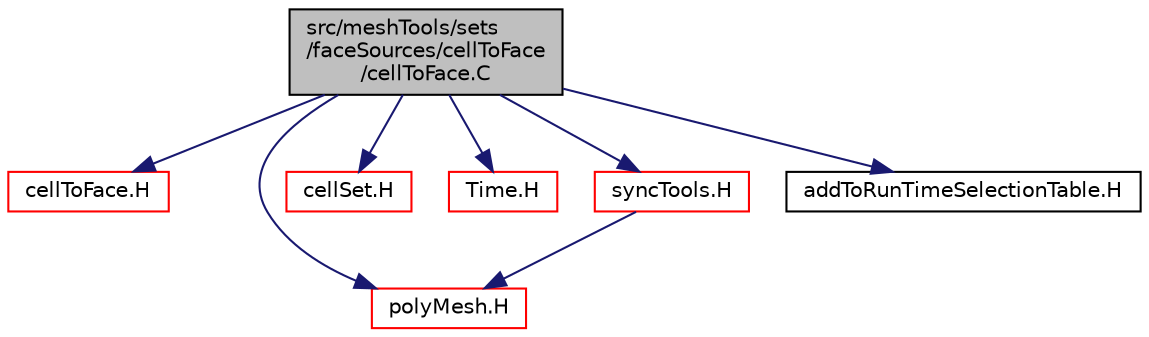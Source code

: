 digraph "src/meshTools/sets/faceSources/cellToFace/cellToFace.C"
{
  bgcolor="transparent";
  edge [fontname="Helvetica",fontsize="10",labelfontname="Helvetica",labelfontsize="10"];
  node [fontname="Helvetica",fontsize="10",shape=record];
  Node0 [label="src/meshTools/sets\l/faceSources/cellToFace\l/cellToFace.C",height=0.2,width=0.4,color="black", fillcolor="grey75", style="filled", fontcolor="black"];
  Node0 -> Node1 [color="midnightblue",fontsize="10",style="solid",fontname="Helvetica"];
  Node1 [label="cellToFace.H",height=0.2,width=0.4,color="red",URL="$a08678.html"];
  Node0 -> Node161 [color="midnightblue",fontsize="10",style="solid",fontname="Helvetica"];
  Node161 [label="polyMesh.H",height=0.2,width=0.4,color="red",URL="$a12398.html"];
  Node0 -> Node237 [color="midnightblue",fontsize="10",style="solid",fontname="Helvetica"];
  Node237 [label="cellSet.H",height=0.2,width=0.4,color="red",URL="$a08810.html"];
  Node0 -> Node239 [color="midnightblue",fontsize="10",style="solid",fontname="Helvetica"];
  Node239 [label="Time.H",height=0.2,width=0.4,color="red",URL="$a10025.html"];
  Node0 -> Node278 [color="midnightblue",fontsize="10",style="solid",fontname="Helvetica"];
  Node278 [label="syncTools.H",height=0.2,width=0.4,color="red",URL="$a12536.html"];
  Node278 -> Node161 [color="midnightblue",fontsize="10",style="solid",fontname="Helvetica"];
  Node0 -> Node293 [color="midnightblue",fontsize="10",style="solid",fontname="Helvetica"];
  Node293 [label="addToRunTimeSelectionTable.H",height=0.2,width=0.4,color="black",URL="$a09989.html",tooltip="Macros for easy insertion into run-time selection tables. "];
}
